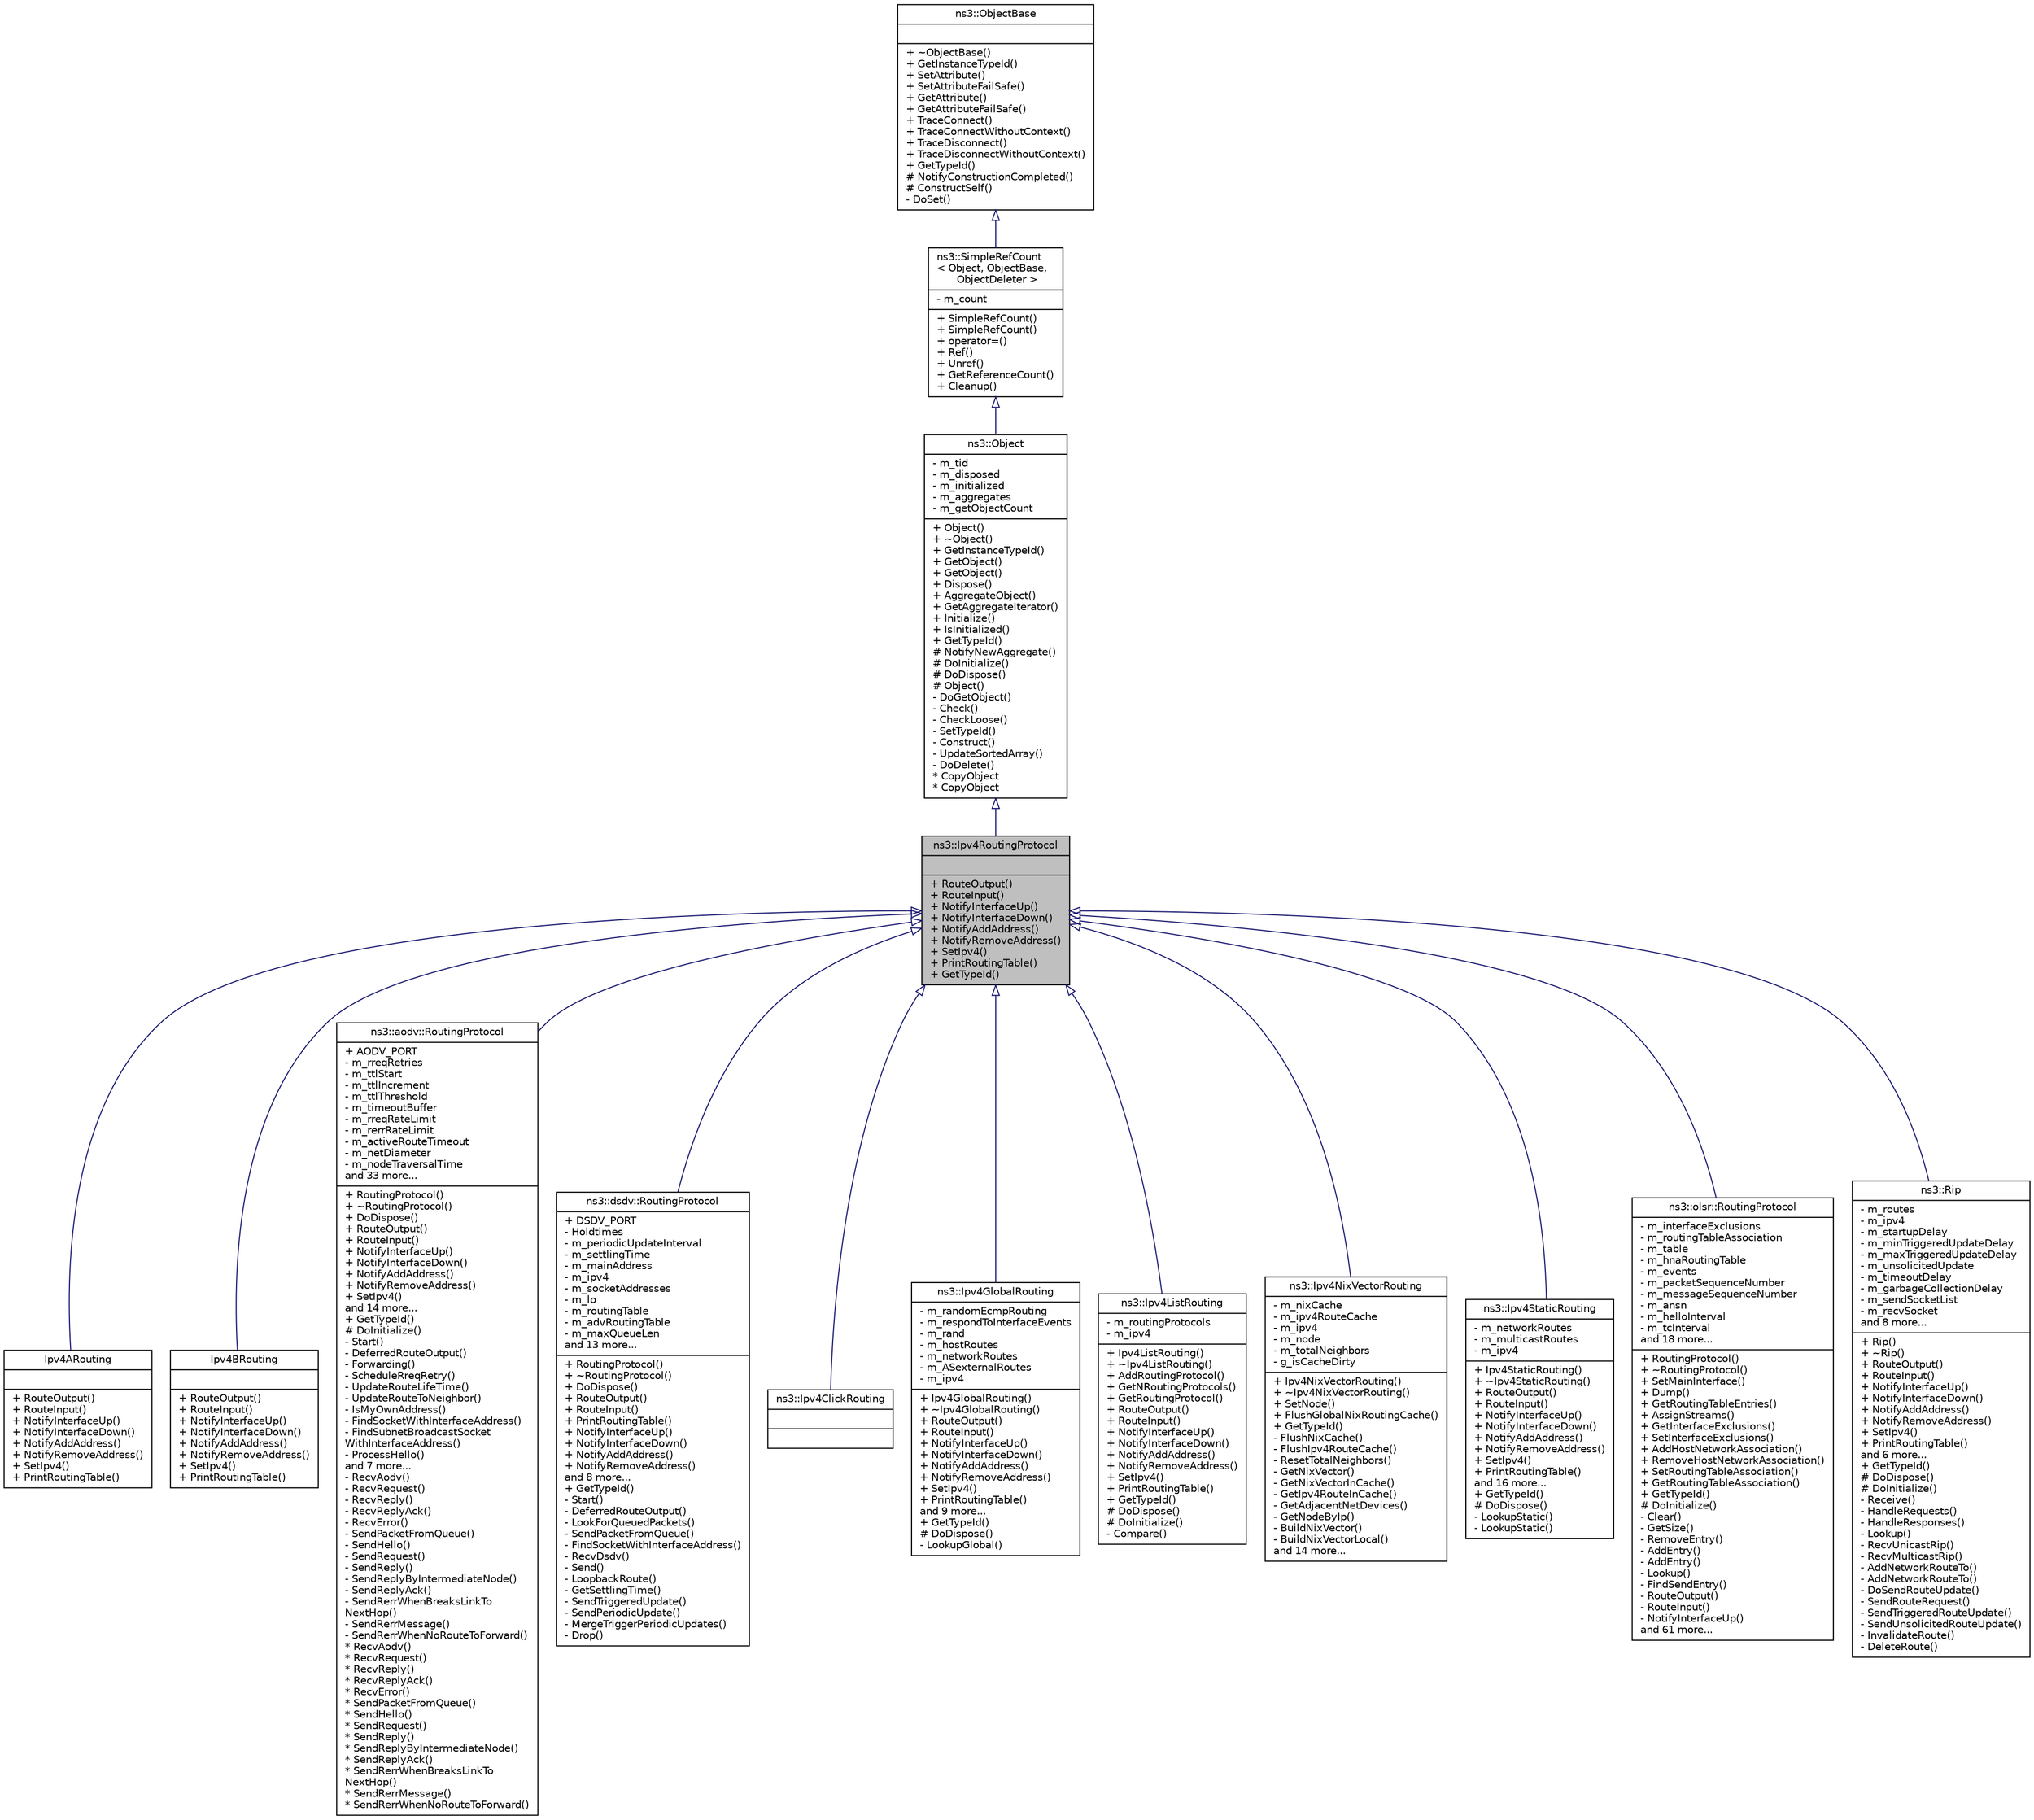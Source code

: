 digraph "ns3::Ipv4RoutingProtocol"
{
  edge [fontname="Helvetica",fontsize="10",labelfontname="Helvetica",labelfontsize="10"];
  node [fontname="Helvetica",fontsize="10",shape=record];
  Node1 [label="{ns3::Ipv4RoutingProtocol\n||+ RouteOutput()\l+ RouteInput()\l+ NotifyInterfaceUp()\l+ NotifyInterfaceDown()\l+ NotifyAddAddress()\l+ NotifyRemoveAddress()\l+ SetIpv4()\l+ PrintRoutingTable()\l+ GetTypeId()\l}",height=0.2,width=0.4,color="black", fillcolor="grey75", style="filled", fontcolor="black"];
  Node2 -> Node1 [dir="back",color="midnightblue",fontsize="10",style="solid",arrowtail="onormal"];
  Node2 [label="{ns3::Object\n|- m_tid\l- m_disposed\l- m_initialized\l- m_aggregates\l- m_getObjectCount\l|+ Object()\l+ ~Object()\l+ GetInstanceTypeId()\l+ GetObject()\l+ GetObject()\l+ Dispose()\l+ AggregateObject()\l+ GetAggregateIterator()\l+ Initialize()\l+ IsInitialized()\l+ GetTypeId()\l# NotifyNewAggregate()\l# DoInitialize()\l# DoDispose()\l# Object()\l- DoGetObject()\l- Check()\l- CheckLoose()\l- SetTypeId()\l- Construct()\l- UpdateSortedArray()\l- DoDelete()\l* CopyObject\l* CopyObject\l}",height=0.2,width=0.4,color="black", fillcolor="white", style="filled",URL="$d9/d77/classns3_1_1Object.html",tooltip="A base class which provides memory management and object aggregation. "];
  Node3 -> Node2 [dir="back",color="midnightblue",fontsize="10",style="solid",arrowtail="onormal"];
  Node3 [label="{ns3::SimpleRefCount\l\< Object, ObjectBase,\l ObjectDeleter \>\n|- m_count\l|+ SimpleRefCount()\l+ SimpleRefCount()\l+ operator=()\l+ Ref()\l+ Unref()\l+ GetReferenceCount()\l+ Cleanup()\l}",height=0.2,width=0.4,color="black", fillcolor="white", style="filled",URL="$da/da1/classns3_1_1SimpleRefCount.html"];
  Node4 -> Node3 [dir="back",color="midnightblue",fontsize="10",style="solid",arrowtail="onormal"];
  Node4 [label="{ns3::ObjectBase\n||+ ~ObjectBase()\l+ GetInstanceTypeId()\l+ SetAttribute()\l+ SetAttributeFailSafe()\l+ GetAttribute()\l+ GetAttributeFailSafe()\l+ TraceConnect()\l+ TraceConnectWithoutContext()\l+ TraceDisconnect()\l+ TraceDisconnectWithoutContext()\l+ GetTypeId()\l# NotifyConstructionCompleted()\l# ConstructSelf()\l- DoSet()\l}",height=0.2,width=0.4,color="black", fillcolor="white", style="filled",URL="$d2/dac/classns3_1_1ObjectBase.html",tooltip="Anchor the ns-3 type and attribute system. "];
  Node1 -> Node5 [dir="back",color="midnightblue",fontsize="10",style="solid",arrowtail="onormal"];
  Node5 [label="{Ipv4ARouting\n||+ RouteOutput()\l+ RouteInput()\l+ NotifyInterfaceUp()\l+ NotifyInterfaceDown()\l+ NotifyAddAddress()\l+ NotifyRemoveAddress()\l+ SetIpv4()\l+ PrintRoutingTable()\l}",height=0.2,width=0.4,color="black", fillcolor="white", style="filled",URL="$da/dfd/classIpv4ARouting.html",tooltip="IPv4 dummy routing class (A) "];
  Node1 -> Node6 [dir="back",color="midnightblue",fontsize="10",style="solid",arrowtail="onormal"];
  Node6 [label="{Ipv4BRouting\n||+ RouteOutput()\l+ RouteInput()\l+ NotifyInterfaceUp()\l+ NotifyInterfaceDown()\l+ NotifyAddAddress()\l+ NotifyRemoveAddress()\l+ SetIpv4()\l+ PrintRoutingTable()\l}",height=0.2,width=0.4,color="black", fillcolor="white", style="filled",URL="$db/d8e/classIpv4BRouting.html",tooltip="IPv4 dummy routing class (B) "];
  Node1 -> Node7 [dir="back",color="midnightblue",fontsize="10",style="solid",arrowtail="onormal"];
  Node7 [label="{ns3::aodv::RoutingProtocol\n|+ AODV_PORT\l- m_rreqRetries\l- m_ttlStart\l- m_ttlIncrement\l- m_ttlThreshold\l- m_timeoutBuffer\l- m_rreqRateLimit\l- m_rerrRateLimit\l- m_activeRouteTimeout\l- m_netDiameter\l- m_nodeTraversalTime\land 33 more...\l|+ RoutingProtocol()\l+ ~RoutingProtocol()\l+ DoDispose()\l+ RouteOutput()\l+ RouteInput()\l+ NotifyInterfaceUp()\l+ NotifyInterfaceDown()\l+ NotifyAddAddress()\l+ NotifyRemoveAddress()\l+ SetIpv4()\land 14 more...\l+ GetTypeId()\l# DoInitialize()\l- Start()\l- DeferredRouteOutput()\l- Forwarding()\l- ScheduleRreqRetry()\l- UpdateRouteLifeTime()\l- UpdateRouteToNeighbor()\l- IsMyOwnAddress()\l- FindSocketWithInterfaceAddress()\l- FindSubnetBroadcastSocket\lWithInterfaceAddress()\l- ProcessHello()\land 7 more...\l- RecvAodv()\l- RecvRequest()\l- RecvReply()\l- RecvReplyAck()\l- RecvError()\l- SendPacketFromQueue()\l- SendHello()\l- SendRequest()\l- SendReply()\l- SendReplyByIntermediateNode()\l- SendReplyAck()\l- SendRerrWhenBreaksLinkTo\lNextHop()\l- SendRerrMessage()\l- SendRerrWhenNoRouteToForward()\l* RecvAodv()\l* RecvRequest()\l* RecvReply()\l* RecvReplyAck()\l* RecvError()\l* SendPacketFromQueue()\l* SendHello()\l* SendRequest()\l* SendReply()\l* SendReplyByIntermediateNode()\l* SendReplyAck()\l* SendRerrWhenBreaksLinkTo\lNextHop()\l* SendRerrMessage()\l* SendRerrWhenNoRouteToForward()\l}",height=0.2,width=0.4,color="black", fillcolor="white", style="filled",URL="$db/dd0/classns3_1_1aodv_1_1RoutingProtocol.html",tooltip="AODV routing protocol. "];
  Node1 -> Node8 [dir="back",color="midnightblue",fontsize="10",style="solid",arrowtail="onormal"];
  Node8 [label="{ns3::dsdv::RoutingProtocol\n|+ DSDV_PORT\l- Holdtimes\l- m_periodicUpdateInterval\l- m_settlingTime\l- m_mainAddress\l- m_ipv4\l- m_socketAddresses\l- m_lo\l- m_routingTable\l- m_advRoutingTable\l- m_maxQueueLen\land 13 more...\l|+ RoutingProtocol()\l+ ~RoutingProtocol()\l+ DoDispose()\l+ RouteOutput()\l+ RouteInput()\l+ PrintRoutingTable()\l+ NotifyInterfaceUp()\l+ NotifyInterfaceDown()\l+ NotifyAddAddress()\l+ NotifyRemoveAddress()\land 8 more...\l+ GetTypeId()\l- Start()\l- DeferredRouteOutput()\l- LookForQueuedPackets()\l- SendPacketFromQueue()\l- FindSocketWithInterfaceAddress()\l- RecvDsdv()\l- Send()\l- LoopbackRoute()\l- GetSettlingTime()\l- SendTriggeredUpdate()\l- SendPeriodicUpdate()\l- MergeTriggerPeriodicUpdates()\l- Drop()\l}",height=0.2,width=0.4,color="black", fillcolor="white", style="filled",URL="$de/dca/classns3_1_1dsdv_1_1RoutingProtocol.html",tooltip="DSDV routing protocol. "];
  Node1 -> Node9 [dir="back",color="midnightblue",fontsize="10",style="solid",arrowtail="onormal"];
  Node9 [label="{ns3::Ipv4ClickRouting\n||}",height=0.2,width=0.4,color="black", fillcolor="white", style="filled",URL="$d7/d5a/classns3_1_1Ipv4ClickRouting.html",tooltip="Class to allow a node to use Click for external routing. "];
  Node1 -> Node10 [dir="back",color="midnightblue",fontsize="10",style="solid",arrowtail="onormal"];
  Node10 [label="{ns3::Ipv4GlobalRouting\n|- m_randomEcmpRouting\l- m_respondToInterfaceEvents\l- m_rand\l- m_hostRoutes\l- m_networkRoutes\l- m_ASexternalRoutes\l- m_ipv4\l|+ Ipv4GlobalRouting()\l+ ~Ipv4GlobalRouting()\l+ RouteOutput()\l+ RouteInput()\l+ NotifyInterfaceUp()\l+ NotifyInterfaceDown()\l+ NotifyAddAddress()\l+ NotifyRemoveAddress()\l+ SetIpv4()\l+ PrintRoutingTable()\land 9 more...\l+ GetTypeId()\l# DoDispose()\l- LookupGlobal()\l}",height=0.2,width=0.4,color="black", fillcolor="white", style="filled",URL="$db/dff/classns3_1_1Ipv4GlobalRouting.html",tooltip="Global routing protocol for IPv4 stacks. "];
  Node1 -> Node11 [dir="back",color="midnightblue",fontsize="10",style="solid",arrowtail="onormal"];
  Node11 [label="{ns3::Ipv4ListRouting\n|- m_routingProtocols\l- m_ipv4\l|+ Ipv4ListRouting()\l+ ~Ipv4ListRouting()\l+ AddRoutingProtocol()\l+ GetNRoutingProtocols()\l+ GetRoutingProtocol()\l+ RouteOutput()\l+ RouteInput()\l+ NotifyInterfaceUp()\l+ NotifyInterfaceDown()\l+ NotifyAddAddress()\l+ NotifyRemoveAddress()\l+ SetIpv4()\l+ PrintRoutingTable()\l+ GetTypeId()\l# DoDispose()\l# DoInitialize()\l- Compare()\l}",height=0.2,width=0.4,color="black", fillcolor="white", style="filled",URL="$d3/d8c/classns3_1_1Ipv4ListRouting.html",tooltip="IPv4 list routing. "];
  Node1 -> Node12 [dir="back",color="midnightblue",fontsize="10",style="solid",arrowtail="onormal"];
  Node12 [label="{ns3::Ipv4NixVectorRouting\n|- m_nixCache\l- m_ipv4RouteCache\l- m_ipv4\l- m_node\l- m_totalNeighbors\l- g_isCacheDirty\l|+ Ipv4NixVectorRouting()\l+ ~Ipv4NixVectorRouting()\l+ SetNode()\l+ FlushGlobalNixRoutingCache()\l+ GetTypeId()\l- FlushNixCache()\l- FlushIpv4RouteCache()\l- ResetTotalNeighbors()\l- GetNixVector()\l- GetNixVectorInCache()\l- GetIpv4RouteInCache()\l- GetAdjacentNetDevices()\l- GetNodeByIp()\l- BuildNixVector()\l- BuildNixVectorLocal()\land 14 more...\l}",height=0.2,width=0.4,color="black", fillcolor="white", style="filled",URL="$dd/db8/classns3_1_1Ipv4NixVectorRouting.html"];
  Node1 -> Node13 [dir="back",color="midnightblue",fontsize="10",style="solid",arrowtail="onormal"];
  Node13 [label="{ns3::Ipv4StaticRouting\n|- m_networkRoutes\l- m_multicastRoutes\l- m_ipv4\l|+ Ipv4StaticRouting()\l+ ~Ipv4StaticRouting()\l+ RouteOutput()\l+ RouteInput()\l+ NotifyInterfaceUp()\l+ NotifyInterfaceDown()\l+ NotifyAddAddress()\l+ NotifyRemoveAddress()\l+ SetIpv4()\l+ PrintRoutingTable()\land 16 more...\l+ GetTypeId()\l# DoDispose()\l- LookupStatic()\l- LookupStatic()\l}",height=0.2,width=0.4,color="black", fillcolor="white", style="filled",URL="$dd/d2d/classns3_1_1Ipv4StaticRouting.html",tooltip="Static routing protocol for IP version 4 stacks. "];
  Node1 -> Node14 [dir="back",color="midnightblue",fontsize="10",style="solid",arrowtail="onormal"];
  Node14 [label="{ns3::olsr::RoutingProtocol\n|- m_interfaceExclusions\l- m_routingTableAssociation\l- m_table\l- m_hnaRoutingTable\l- m_events\l- m_packetSequenceNumber\l- m_messageSequenceNumber\l- m_ansn\l- m_helloInterval\l- m_tcInterval\land 18 more...\l|+ RoutingProtocol()\l+ ~RoutingProtocol()\l+ SetMainInterface()\l+ Dump()\l+ GetRoutingTableEntries()\l+ AssignStreams()\l+ GetInterfaceExclusions()\l+ SetInterfaceExclusions()\l+ AddHostNetworkAssociation()\l+ RemoveHostNetworkAssociation()\l+ SetRoutingTableAssociation()\l+ GetRoutingTableAssociation()\l+ GetTypeId()\l# DoInitialize()\l- Clear()\l- GetSize()\l- RemoveEntry()\l- AddEntry()\l- AddEntry()\l- Lookup()\l- FindSendEntry()\l- RouteOutput()\l- RouteInput()\l- NotifyInterfaceUp()\land 61 more...\l}",height=0.2,width=0.4,color="black", fillcolor="white", style="filled",URL="$d6/dbb/classns3_1_1olsr_1_1RoutingProtocol.html",tooltip="OLSR routing protocol for IPv4. "];
  Node1 -> Node15 [dir="back",color="midnightblue",fontsize="10",style="solid",arrowtail="onormal"];
  Node15 [label="{ns3::Rip\n|- m_routes\l- m_ipv4\l- m_startupDelay\l- m_minTriggeredUpdateDelay\l- m_maxTriggeredUpdateDelay\l- m_unsolicitedUpdate\l- m_timeoutDelay\l- m_garbageCollectionDelay\l- m_sendSocketList\l- m_recvSocket\land 8 more...\l|+ Rip()\l+ ~Rip()\l+ RouteOutput()\l+ RouteInput()\l+ NotifyInterfaceUp()\l+ NotifyInterfaceDown()\l+ NotifyAddAddress()\l+ NotifyRemoveAddress()\l+ SetIpv4()\l+ PrintRoutingTable()\land 6 more...\l+ GetTypeId()\l# DoDispose()\l# DoInitialize()\l- Receive()\l- HandleRequests()\l- HandleResponses()\l- Lookup()\l- RecvUnicastRip()\l- RecvMulticastRip()\l- AddNetworkRouteTo()\l- AddNetworkRouteTo()\l- DoSendRouteUpdate()\l- SendRouteRequest()\l- SendTriggeredRouteUpdate()\l- SendUnsolicitedRouteUpdate()\l- InvalidateRoute()\l- DeleteRoute()\l}",height=0.2,width=0.4,color="black", fillcolor="white", style="filled",URL="$d7/d2b/classns3_1_1Rip.html",tooltip="RIP Routing Protocol, defined in {2453}. "];
}
